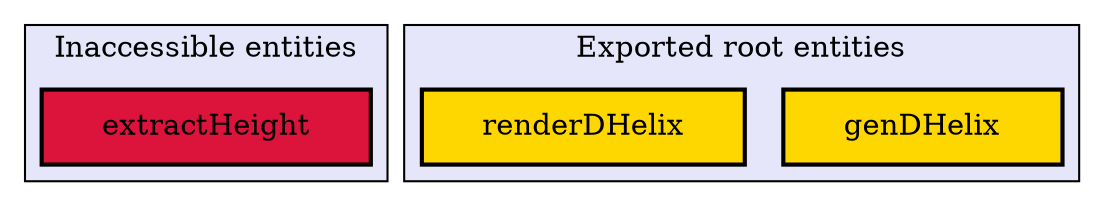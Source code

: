 digraph "Levels within DoubleHelix" {
    node [margin="0.4,0.1"
         ,style=filled];
    subgraph "cluster_-1" {
        graph [label="Inaccessible entities"
              ,style=filled
              ,fillcolor=lavender];
        1 [label=extractHeight
          ,shape=box
          ,fillcolor=crimson
          ,style="filled,bold"];
    }
    subgraph cluster_0 {
        graph [label="Exported root entities"
              ,style=filled
              ,fillcolor=lavender];
        2 [label=genDHelix
          ,shape=box
          ,fillcolor=gold
          ,style="filled,bold"];
        3 [label=renderDHelix
          ,shape=box
          ,fillcolor=gold
          ,style="filled,bold"];
    }
}
